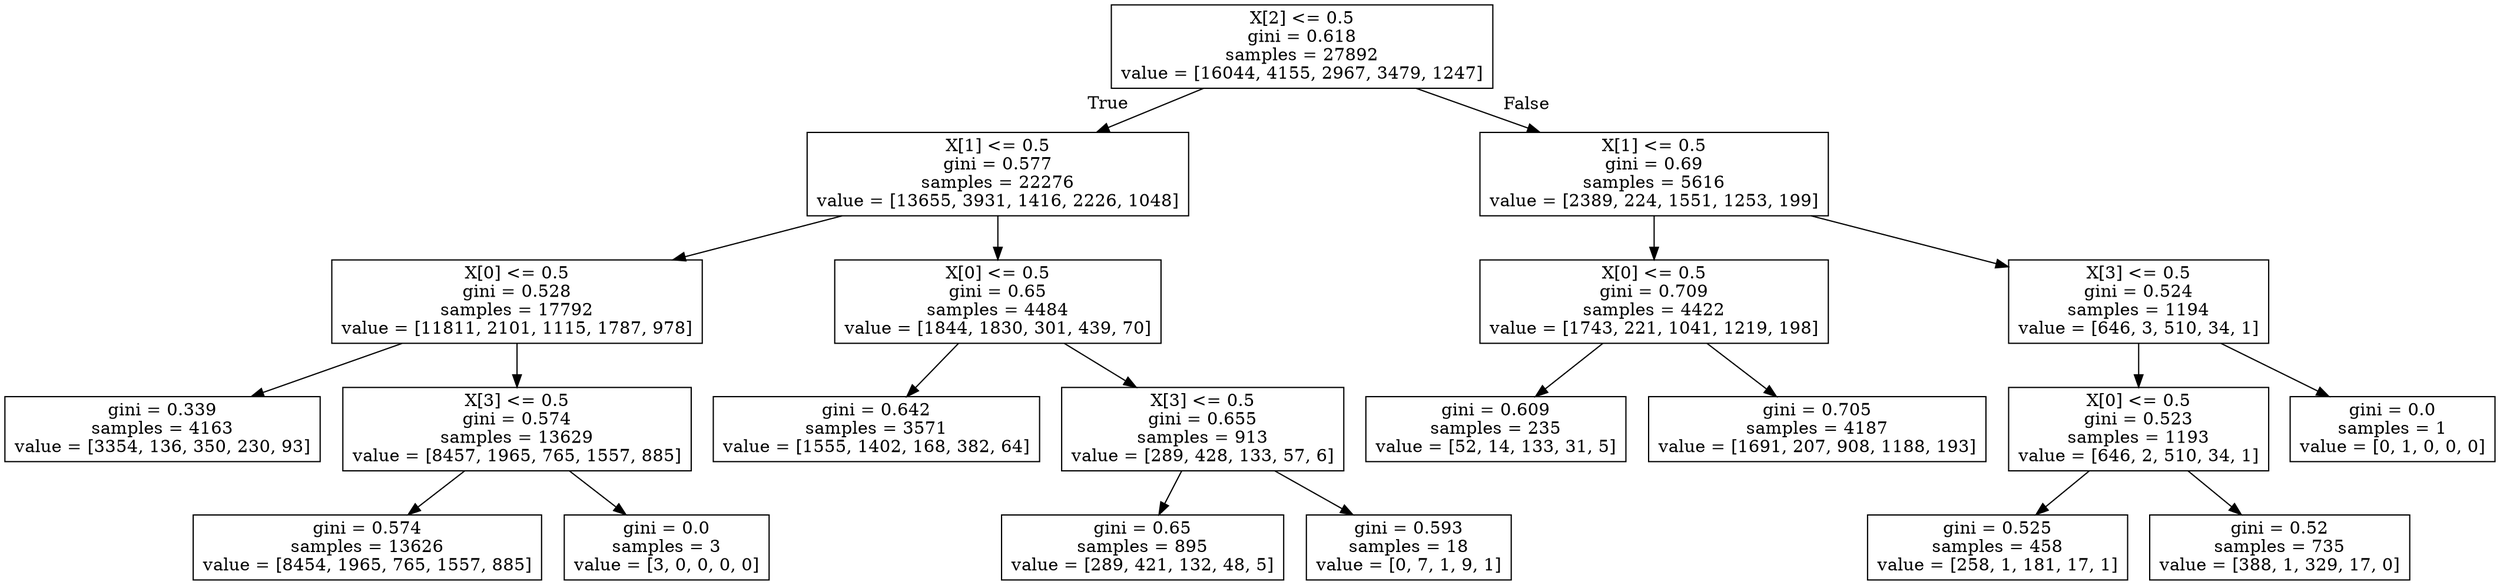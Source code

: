 digraph Tree {
node [shape=box] ;
0 [label="X[2] <= 0.5\ngini = 0.618\nsamples = 27892\nvalue = [16044, 4155, 2967, 3479, 1247]"] ;
1 [label="X[1] <= 0.5\ngini = 0.577\nsamples = 22276\nvalue = [13655, 3931, 1416, 2226, 1048]"] ;
0 -> 1 [labeldistance=2.5, labelangle=45, headlabel="True"] ;
2 [label="X[0] <= 0.5\ngini = 0.528\nsamples = 17792\nvalue = [11811, 2101, 1115, 1787, 978]"] ;
1 -> 2 ;
3 [label="gini = 0.339\nsamples = 4163\nvalue = [3354, 136, 350, 230, 93]"] ;
2 -> 3 ;
4 [label="X[3] <= 0.5\ngini = 0.574\nsamples = 13629\nvalue = [8457, 1965, 765, 1557, 885]"] ;
2 -> 4 ;
5 [label="gini = 0.574\nsamples = 13626\nvalue = [8454, 1965, 765, 1557, 885]"] ;
4 -> 5 ;
6 [label="gini = 0.0\nsamples = 3\nvalue = [3, 0, 0, 0, 0]"] ;
4 -> 6 ;
7 [label="X[0] <= 0.5\ngini = 0.65\nsamples = 4484\nvalue = [1844, 1830, 301, 439, 70]"] ;
1 -> 7 ;
8 [label="gini = 0.642\nsamples = 3571\nvalue = [1555, 1402, 168, 382, 64]"] ;
7 -> 8 ;
9 [label="X[3] <= 0.5\ngini = 0.655\nsamples = 913\nvalue = [289, 428, 133, 57, 6]"] ;
7 -> 9 ;
10 [label="gini = 0.65\nsamples = 895\nvalue = [289, 421, 132, 48, 5]"] ;
9 -> 10 ;
11 [label="gini = 0.593\nsamples = 18\nvalue = [0, 7, 1, 9, 1]"] ;
9 -> 11 ;
12 [label="X[1] <= 0.5\ngini = 0.69\nsamples = 5616\nvalue = [2389, 224, 1551, 1253, 199]"] ;
0 -> 12 [labeldistance=2.5, labelangle=-45, headlabel="False"] ;
13 [label="X[0] <= 0.5\ngini = 0.709\nsamples = 4422\nvalue = [1743, 221, 1041, 1219, 198]"] ;
12 -> 13 ;
14 [label="gini = 0.609\nsamples = 235\nvalue = [52, 14, 133, 31, 5]"] ;
13 -> 14 ;
15 [label="gini = 0.705\nsamples = 4187\nvalue = [1691, 207, 908, 1188, 193]"] ;
13 -> 15 ;
16 [label="X[3] <= 0.5\ngini = 0.524\nsamples = 1194\nvalue = [646, 3, 510, 34, 1]"] ;
12 -> 16 ;
17 [label="X[0] <= 0.5\ngini = 0.523\nsamples = 1193\nvalue = [646, 2, 510, 34, 1]"] ;
16 -> 17 ;
18 [label="gini = 0.525\nsamples = 458\nvalue = [258, 1, 181, 17, 1]"] ;
17 -> 18 ;
19 [label="gini = 0.52\nsamples = 735\nvalue = [388, 1, 329, 17, 0]"] ;
17 -> 19 ;
20 [label="gini = 0.0\nsamples = 1\nvalue = [0, 1, 0, 0, 0]"] ;
16 -> 20 ;
}